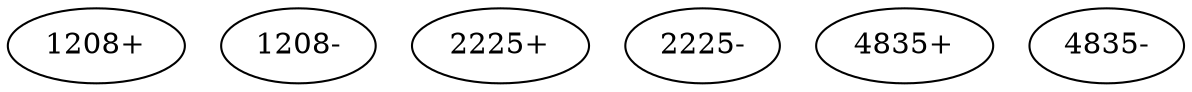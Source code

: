 digraph adj {
graph [k=31]
edge [d=-30]
"1208+" [l=213]
"1208-" [l=213]
"2225+" [l=563]
"2225-" [l=563]
"4835+" [l=406]
"4835-" [l=406]
}
